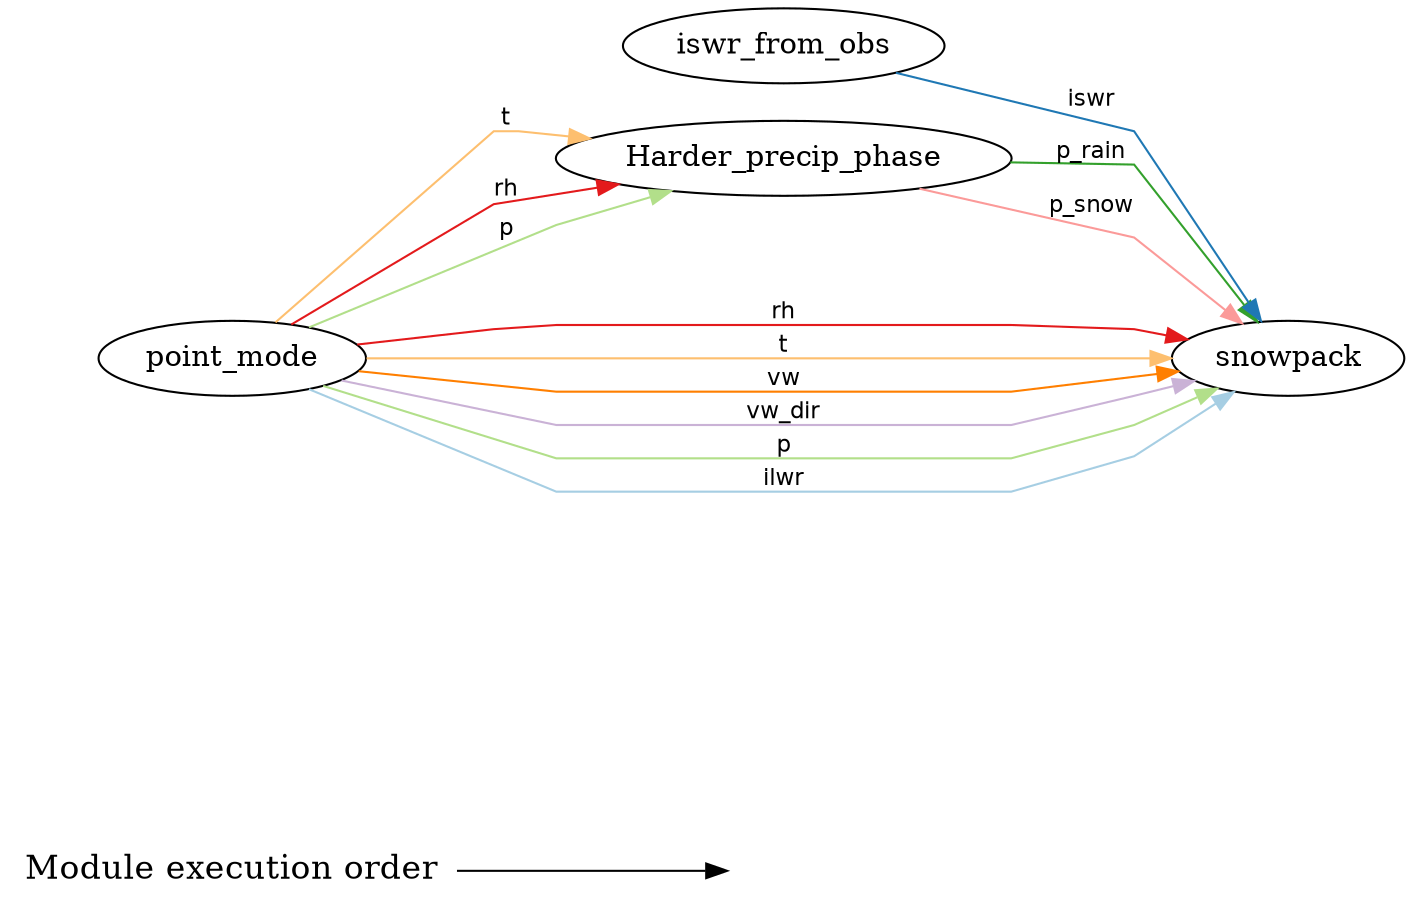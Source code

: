 digraph G {
	graph [rankdir=LR,
		splines=polyline
	];
	{
		node [fontsize=16,
			shape=plaintext
		];
		"Module execution order"		 [fontsize=16,
			shape=plaintext];
		""		 [fontsize=16,
			shape=plaintext];
		"Module execution order" -> "";
	}
	0	 [label=Harder_precip_phase];
	3	 [label=snowpack];
	0 -> 3	 [color="/paired12/4",
		edgetype=p_rain,
		fontname=Helvetica,
		fontsize=11,
		label=p_rain];
	0 -> 3	 [color="/paired12/5",
		edgetype=p_snow,
		fontname=Helvetica,
		fontsize=11,
		label=p_snow];
	1	 [label=iswr_from_obs];
	1 -> 3	 [color="/paired12/2",
		edgetype=iswr,
		fontname=Helvetica,
		fontsize=11,
		label=iswr];
	2	 [label=point_mode];
	2 -> 0	 [color="/paired12/7",
		edgetype=t,
		fontname=Helvetica,
		fontsize=11,
		label=t];
	2 -> 0	 [color="/paired12/6",
		edgetype=rh,
		fontname=Helvetica,
		fontsize=11,
		label=rh];
	2 -> 0	 [color="/paired12/3",
		edgetype=p,
		fontname=Helvetica,
		fontsize=11,
		label=p];
	2 -> 3	 [color="/paired12/6",
		edgetype=rh,
		fontname=Helvetica,
		fontsize=11,
		label=rh];
	2 -> 3	 [color="/paired12/7",
		edgetype=t,
		fontname=Helvetica,
		fontsize=11,
		label=t];
	2 -> 3	 [color="/paired12/8",
		edgetype=vw,
		fontname=Helvetica,
		fontsize=11,
		label=vw];
	2 -> 3	 [color="/paired12/9",
		edgetype=vw_dir,
		fontname=Helvetica,
		fontsize=11,
		label=vw_dir];
	2 -> 3	 [color="/paired12/3",
		edgetype=p,
		fontname=Helvetica,
		fontsize=11,
		label=p];
	2 -> 3	 [color="/paired12/1",
		edgetype=ilwr,
		fontname=Helvetica,
		fontsize=11,
		label=ilwr];
}
